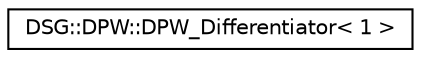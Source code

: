 digraph "Graphical Class Hierarchy"
{
  edge [fontname="Helvetica",fontsize="10",labelfontname="Helvetica",labelfontsize="10"];
  node [fontname="Helvetica",fontsize="10",shape=record];
  rankdir="LR";
  Node1 [label="DSG::DPW::DPW_Differentiator\< 1 \>",height=0.2,width=0.4,color="black", fillcolor="white", style="filled",URL="$class_d_s_g_1_1_d_p_w_1_1_d_p_w___differentiator_3_011_01_4.html",tooltip="DSG::DPW::DPW_Differentiator - Class Performing Differentiation for the 1st order DPW Algorithm..."];
}
